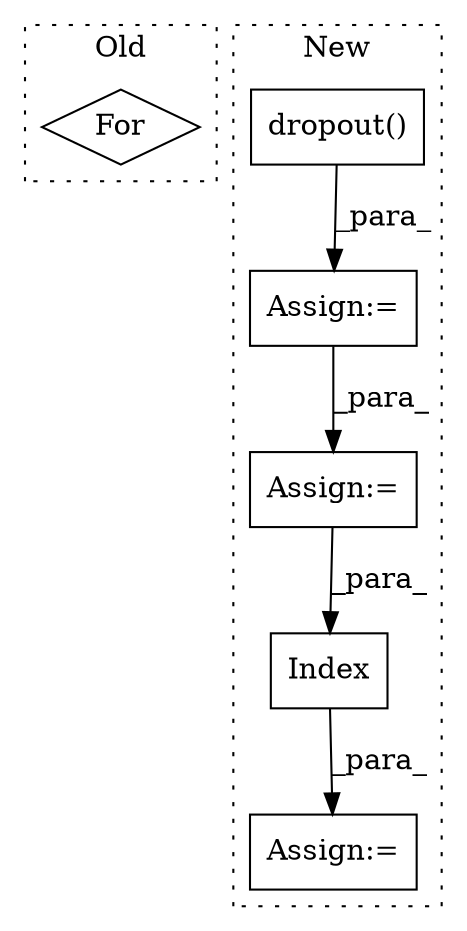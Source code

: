 digraph G {
subgraph cluster0 {
1 [label="For" a="107" s="9646,9677" l="4,14" shape="diamond"];
label = "Old";
style="dotted";
}
subgraph cluster1 {
2 [label="dropout()" a="75" s="6154,6262" l="30,41" shape="box"];
3 [label="Assign:=" a="68" s="6329" l="3" shape="box"];
4 [label="Assign:=" a="68" s="6142" l="3" shape="box"];
5 [label="Index" a="46" s="6409,6452" l="30,11" shape="box"];
6 [label="Assign:=" a="68" s="6384" l="3" shape="box"];
label = "New";
style="dotted";
}
2 -> 4 [label="_para_"];
3 -> 5 [label="_para_"];
4 -> 3 [label="_para_"];
5 -> 6 [label="_para_"];
}